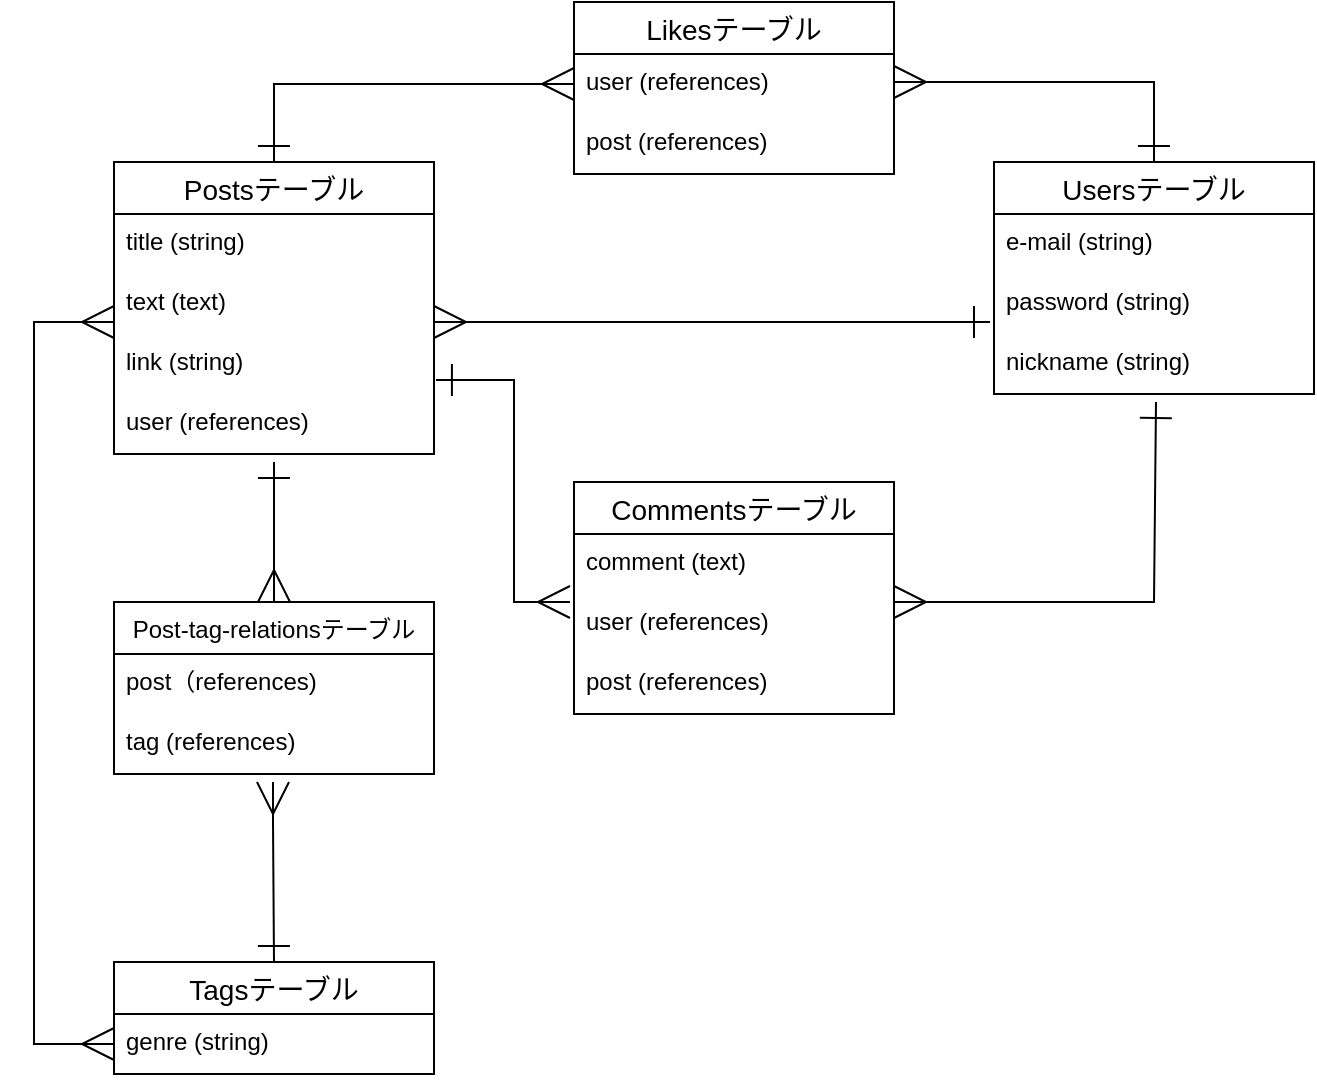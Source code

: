 <mxfile version="13.10.0" type="embed">
    <diagram id="9r3eNSpXkPoh6TiplTXR" name="ページ1">
        <mxGraphModel dx="728" dy="658" grid="1" gridSize="10" guides="1" tooltips="1" connect="1" arrows="1" fold="1" page="1" pageScale="1" pageWidth="827" pageHeight="1169" math="0" shadow="0">
            <root>
                <mxCell id="0"/>
                <mxCell id="1" parent="0"/>
                <mxCell id="2" value="Postsテーブル" style="swimlane;fontStyle=0;childLayout=stackLayout;horizontal=1;startSize=26;horizontalStack=0;resizeParent=1;resizeParentMax=0;resizeLast=0;collapsible=1;marginBottom=0;align=center;fontSize=14;" vertex="1" parent="1">
                    <mxGeometry x="80" y="120" width="160" height="146" as="geometry"/>
                </mxCell>
                <mxCell id="3" value="title (string)" style="text;strokeColor=none;fillColor=none;spacingLeft=4;spacingRight=4;overflow=hidden;rotatable=0;points=[[0,0.5],[1,0.5]];portConstraint=eastwest;fontSize=12;" vertex="1" parent="2">
                    <mxGeometry y="26" width="160" height="30" as="geometry"/>
                </mxCell>
                <mxCell id="4" value="text (text)&#10;" style="text;strokeColor=none;fillColor=none;spacingLeft=4;spacingRight=4;overflow=hidden;rotatable=0;points=[[0,0.5],[1,0.5]];portConstraint=eastwest;fontSize=12;" vertex="1" parent="2">
                    <mxGeometry y="56" width="160" height="30" as="geometry"/>
                </mxCell>
                <mxCell id="5" value="link (string)" style="text;strokeColor=none;fillColor=none;spacingLeft=4;spacingRight=4;overflow=hidden;rotatable=0;points=[[0,0.5],[1,0.5]];portConstraint=eastwest;fontSize=12;" vertex="1" parent="2">
                    <mxGeometry y="86" width="160" height="30" as="geometry"/>
                </mxCell>
                <mxCell id="26" value="user (references)" style="text;strokeColor=none;fillColor=none;spacingLeft=4;spacingRight=4;overflow=hidden;rotatable=0;points=[[0,0.5],[1,0.5]];portConstraint=eastwest;fontSize=12;" vertex="1" parent="2">
                    <mxGeometry y="116" width="160" height="30" as="geometry"/>
                </mxCell>
                <mxCell id="6" value="Likesテーブル" style="swimlane;fontStyle=0;childLayout=stackLayout;horizontal=1;startSize=26;horizontalStack=0;resizeParent=1;resizeParentMax=0;resizeLast=0;collapsible=1;marginBottom=0;align=center;fontSize=14;" vertex="1" parent="1">
                    <mxGeometry x="310" y="40" width="160" height="86" as="geometry"/>
                </mxCell>
                <mxCell id="7" value="user (references)" style="text;strokeColor=none;fillColor=none;spacingLeft=4;spacingRight=4;overflow=hidden;rotatable=0;points=[[0,0.5],[1,0.5]];portConstraint=eastwest;fontSize=12;" vertex="1" parent="6">
                    <mxGeometry y="26" width="160" height="30" as="geometry"/>
                </mxCell>
                <mxCell id="8" value="post (references)" style="text;strokeColor=none;fillColor=none;spacingLeft=4;spacingRight=4;overflow=hidden;rotatable=0;points=[[0,0.5],[1,0.5]];portConstraint=eastwest;fontSize=12;" vertex="1" parent="6">
                    <mxGeometry y="56" width="160" height="30" as="geometry"/>
                </mxCell>
                <mxCell id="10" value="Post-tag-relationsテーブル" style="swimlane;fontStyle=0;childLayout=stackLayout;horizontal=1;startSize=26;horizontalStack=0;resizeParent=1;resizeParentMax=0;resizeLast=0;collapsible=1;marginBottom=0;align=center;fontSize=12;" vertex="1" parent="1">
                    <mxGeometry x="80" y="340" width="160" height="86" as="geometry"/>
                </mxCell>
                <mxCell id="12" value="post（references)" style="text;strokeColor=none;fillColor=none;spacingLeft=4;spacingRight=4;overflow=hidden;rotatable=0;points=[[0,0.5],[1,0.5]];portConstraint=eastwest;fontSize=12;" vertex="1" parent="10">
                    <mxGeometry y="26" width="160" height="30" as="geometry"/>
                </mxCell>
                <mxCell id="13" value="tag (references)" style="text;strokeColor=none;fillColor=none;spacingLeft=4;spacingRight=4;overflow=hidden;rotatable=0;points=[[0,0.5],[1,0.5]];portConstraint=eastwest;fontSize=12;" vertex="1" parent="10">
                    <mxGeometry y="56" width="160" height="30" as="geometry"/>
                </mxCell>
                <mxCell id="14" value="Tagsテーブル" style="swimlane;fontStyle=0;childLayout=stackLayout;horizontal=1;startSize=26;horizontalStack=0;resizeParent=1;resizeParentMax=0;resizeLast=0;collapsible=1;marginBottom=0;align=center;fontSize=14;" vertex="1" parent="1">
                    <mxGeometry x="80" y="520" width="160" height="56" as="geometry"/>
                </mxCell>
                <mxCell id="15" value="genre (string)" style="text;strokeColor=none;fillColor=none;spacingLeft=4;spacingRight=4;overflow=hidden;rotatable=0;points=[[0,0.5],[1,0.5]];portConstraint=eastwest;fontSize=12;" vertex="1" parent="14">
                    <mxGeometry y="26" width="160" height="30" as="geometry"/>
                </mxCell>
                <mxCell id="18" value="Usersテーブル" style="swimlane;fontStyle=0;childLayout=stackLayout;horizontal=1;startSize=26;horizontalStack=0;resizeParent=1;resizeParentMax=0;resizeLast=0;collapsible=1;marginBottom=0;align=center;fontSize=14;" vertex="1" parent="1">
                    <mxGeometry x="520" y="120" width="160" height="116" as="geometry"/>
                </mxCell>
                <mxCell id="19" value="e-mail (string)" style="text;strokeColor=none;fillColor=none;spacingLeft=4;spacingRight=4;overflow=hidden;rotatable=0;points=[[0,0.5],[1,0.5]];portConstraint=eastwest;fontSize=12;" vertex="1" parent="18">
                    <mxGeometry y="26" width="160" height="30" as="geometry"/>
                </mxCell>
                <mxCell id="20" value="password (string)" style="text;strokeColor=none;fillColor=none;spacingLeft=4;spacingRight=4;overflow=hidden;rotatable=0;points=[[0,0.5],[1,0.5]];portConstraint=eastwest;fontSize=12;" vertex="1" parent="18">
                    <mxGeometry y="56" width="160" height="30" as="geometry"/>
                </mxCell>
                <mxCell id="21" value="nickname (string)" style="text;strokeColor=none;fillColor=none;spacingLeft=4;spacingRight=4;overflow=hidden;rotatable=0;points=[[0,0.5],[1,0.5]];portConstraint=eastwest;fontSize=12;" vertex="1" parent="18">
                    <mxGeometry y="86" width="160" height="30" as="geometry"/>
                </mxCell>
                <mxCell id="22" value="Commentsテーブル" style="swimlane;fontStyle=0;childLayout=stackLayout;horizontal=1;startSize=26;horizontalStack=0;resizeParent=1;resizeParentMax=0;resizeLast=0;collapsible=1;marginBottom=0;align=center;fontSize=14;" vertex="1" parent="1">
                    <mxGeometry x="310" y="280" width="160" height="116" as="geometry"/>
                </mxCell>
                <mxCell id="23" value="comment (text)" style="text;strokeColor=none;fillColor=none;spacingLeft=4;spacingRight=4;overflow=hidden;rotatable=0;points=[[0,0.5],[1,0.5]];portConstraint=eastwest;fontSize=12;" vertex="1" parent="22">
                    <mxGeometry y="26" width="160" height="30" as="geometry"/>
                </mxCell>
                <mxCell id="24" value="user (references)" style="text;strokeColor=none;fillColor=none;spacingLeft=4;spacingRight=4;overflow=hidden;rotatable=0;points=[[0,0.5],[1,0.5]];portConstraint=eastwest;fontSize=12;" vertex="1" parent="22">
                    <mxGeometry y="56" width="160" height="30" as="geometry"/>
                </mxCell>
                <mxCell id="25" value="post (references)" style="text;strokeColor=none;fillColor=none;spacingLeft=4;spacingRight=4;overflow=hidden;rotatable=0;points=[[0,0.5],[1,0.5]];portConstraint=eastwest;fontSize=12;" vertex="1" parent="22">
                    <mxGeometry y="86" width="160" height="30" as="geometry"/>
                </mxCell>
                <mxCell id="27" value="" style="endArrow=ERone;html=1;rounded=0;fontSize=12;endFill=0;endSize=14;startArrow=ERmany;startFill=0;startSize=14;" edge="1" parent="1">
                    <mxGeometry relative="1" as="geometry">
                        <mxPoint x="240" y="200" as="sourcePoint"/>
                        <mxPoint x="518" y="200" as="targetPoint"/>
                    </mxGeometry>
                </mxCell>
                <mxCell id="28" value="" style="endArrow=ERmany;html=1;rounded=0;fontSize=12;exitX=0.5;exitY=0;exitDx=0;exitDy=0;endFill=0;endSize=14;startArrow=ERone;startFill=0;startSize=14;entryX=0;entryY=0.5;entryDx=0;entryDy=0;" edge="1" parent="1" source="2" target="7">
                    <mxGeometry relative="1" as="geometry">
                        <mxPoint x="110" y="90" as="sourcePoint"/>
                        <mxPoint x="388" y="90" as="targetPoint"/>
                        <Array as="points">
                            <mxPoint x="160" y="81"/>
                        </Array>
                    </mxGeometry>
                </mxCell>
                <mxCell id="29" value="" style="endArrow=ERone;html=1;rounded=0;fontSize=12;endFill=0;endSize=14;startArrow=ERmany;startFill=0;startSize=14;entryX=0.5;entryY=0;entryDx=0;entryDy=0;" edge="1" parent="1" target="18">
                    <mxGeometry relative="1" as="geometry">
                        <mxPoint x="470" y="80" as="sourcePoint"/>
                        <mxPoint x="738" y="80" as="targetPoint"/>
                        <Array as="points">
                            <mxPoint x="600" y="80"/>
                        </Array>
                    </mxGeometry>
                </mxCell>
                <mxCell id="30" value="" style="endArrow=ERone;html=1;rounded=0;fontSize=12;endFill=0;endSize=14;startArrow=ERmany;startFill=0;startSize=14;" edge="1" parent="1">
                    <mxGeometry relative="1" as="geometry">
                        <mxPoint x="470" y="340" as="sourcePoint"/>
                        <mxPoint x="601" y="240" as="targetPoint"/>
                        <Array as="points">
                            <mxPoint x="600" y="340"/>
                        </Array>
                    </mxGeometry>
                </mxCell>
                <mxCell id="31" value="" style="endArrow=ERone;html=1;rounded=0;fontSize=12;endFill=0;endSize=14;startArrow=ERmany;startFill=0;startSize=14;entryX=1.006;entryY=0.767;entryDx=0;entryDy=0;entryPerimeter=0;" edge="1" parent="1" target="5">
                    <mxGeometry relative="1" as="geometry">
                        <mxPoint x="308" y="340" as="sourcePoint"/>
                        <mxPoint x="470" y="270" as="targetPoint"/>
                        <Array as="points">
                            <mxPoint x="280" y="340"/>
                            <mxPoint x="280" y="229"/>
                        </Array>
                    </mxGeometry>
                </mxCell>
                <mxCell id="33" value="" style="endArrow=ERone;html=1;rounded=0;fontSize=12;endFill=0;endSize=14;startArrow=ERmany;startFill=0;startSize=14;exitX=0.5;exitY=0;exitDx=0;exitDy=0;" edge="1" parent="1" source="10">
                    <mxGeometry relative="1" as="geometry">
                        <mxPoint x="290" y="430" as="sourcePoint"/>
                        <mxPoint x="160" y="270" as="targetPoint"/>
                        <Array as="points">
                            <mxPoint x="160" y="290"/>
                        </Array>
                    </mxGeometry>
                </mxCell>
                <mxCell id="34" value="" style="endArrow=ERone;html=1;rounded=0;fontSize=12;endFill=0;endSize=14;startArrow=ERmany;startFill=0;startSize=14;exitX=0.5;exitY=0;exitDx=0;exitDy=0;entryX=0.5;entryY=0;entryDx=0;entryDy=0;" edge="1" parent="1" target="14">
                    <mxGeometry relative="1" as="geometry">
                        <mxPoint x="159.5" y="430" as="sourcePoint"/>
                        <mxPoint x="159.5" y="500" as="targetPoint"/>
                        <Array as="points">
                            <mxPoint x="159.5" y="450"/>
                        </Array>
                    </mxGeometry>
                </mxCell>
                <mxCell id="35" value="" style="endArrow=ERmany;html=1;rounded=0;fontSize=12;endFill=0;endSize=14;startArrow=ERmany;startFill=0;startSize=14;entryX=0;entryY=0.5;entryDx=0;entryDy=0;" edge="1" parent="1" target="15">
                    <mxGeometry relative="1" as="geometry">
                        <mxPoint x="80" y="200" as="sourcePoint"/>
                        <mxPoint x="288" y="300" as="targetPoint"/>
                        <Array as="points">
                            <mxPoint x="40" y="200"/>
                            <mxPoint x="40" y="561"/>
                        </Array>
                    </mxGeometry>
                </mxCell>
            </root>
        </mxGraphModel>
    </diagram>
</mxfile>